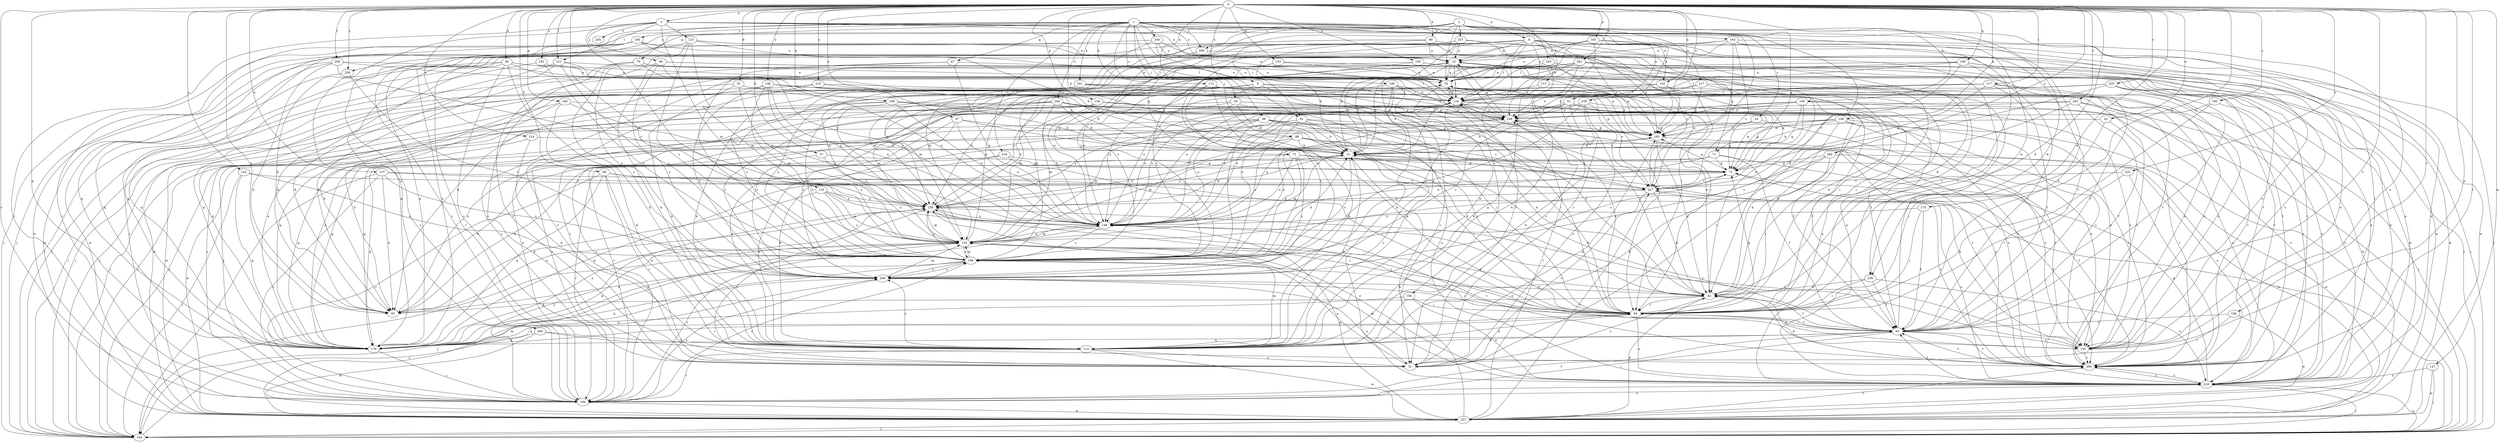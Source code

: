 strict digraph  {
0;
1;
2;
3;
8;
9;
10;
21;
24;
29;
31;
33;
37;
39;
42;
43;
47;
51;
52;
58;
63;
67;
70;
71;
72;
73;
80;
83;
91;
94;
96;
98;
99;
104;
108;
109;
112;
113;
114;
116;
117;
121;
123;
124;
127;
133;
134;
137;
142;
144;
145;
146;
148;
150;
155;
158;
160;
163;
164;
165;
166;
168;
175;
176;
184;
186;
190;
192;
193;
194;
195;
196;
204;
206;
210;
214;
216;
217;
218;
220;
225;
227;
236;
237;
239;
240;
241;
244;
245;
248;
256;
257;
258;
260;
261;
263;
266;
268;
269;
0 -> 3  [label=a];
0 -> 8  [label=a];
0 -> 9  [label=a];
0 -> 21  [label=b];
0 -> 33  [label=d];
0 -> 37  [label=d];
0 -> 39  [label=d];
0 -> 42  [label=d];
0 -> 43  [label=e];
0 -> 47  [label=e];
0 -> 58  [label=f];
0 -> 63  [label=f];
0 -> 80  [label=h];
0 -> 83  [label=h];
0 -> 108  [label=k];
0 -> 109  [label=k];
0 -> 116  [label=l];
0 -> 117  [label=l];
0 -> 121  [label=l];
0 -> 127  [label=m];
0 -> 133  [label=m];
0 -> 134  [label=m];
0 -> 137  [label=n];
0 -> 142  [label=n];
0 -> 145  [label=o];
0 -> 146  [label=o];
0 -> 148  [label=o];
0 -> 150  [label=o];
0 -> 155  [label=o];
0 -> 158  [label=p];
0 -> 160  [label=p];
0 -> 163  [label=p];
0 -> 166  [label=q];
0 -> 168  [label=q];
0 -> 175  [label=q];
0 -> 176  [label=q];
0 -> 184  [label=r];
0 -> 186  [label=r];
0 -> 190  [label=s];
0 -> 192  [label=s];
0 -> 193  [label=s];
0 -> 204  [label=t];
0 -> 206  [label=t];
0 -> 210  [label=u];
0 -> 214  [label=u];
0 -> 220  [label=v];
0 -> 225  [label=v];
0 -> 236  [label=w];
0 -> 239  [label=x];
0 -> 256  [label=y];
0 -> 260  [label=z];
0 -> 261  [label=z];
0 -> 263  [label=z];
1 -> 10  [label=a];
1 -> 24  [label=c];
1 -> 29  [label=c];
1 -> 42  [label=d];
1 -> 51  [label=e];
1 -> 67  [label=g];
1 -> 70  [label=g];
1 -> 91  [label=i];
1 -> 96  [label=j];
1 -> 98  [label=j];
1 -> 112  [label=k];
1 -> 142  [label=n];
1 -> 155  [label=o];
1 -> 164  [label=p];
1 -> 186  [label=r];
1 -> 194  [label=s];
1 -> 195  [label=s];
1 -> 216  [label=u];
1 -> 227  [label=v];
1 -> 240  [label=x];
1 -> 241  [label=x];
1 -> 244  [label=x];
1 -> 266  [label=z];
1 -> 268  [label=z];
2 -> 51  [label=e];
2 -> 52  [label=e];
2 -> 71  [label=g];
2 -> 91  [label=i];
2 -> 113  [label=k];
2 -> 186  [label=r];
2 -> 196  [label=s];
2 -> 217  [label=u];
2 -> 236  [label=w];
2 -> 256  [label=y];
2 -> 257  [label=y];
2 -> 268  [label=z];
3 -> 10  [label=a];
3 -> 63  [label=f];
3 -> 83  [label=h];
3 -> 99  [label=j];
3 -> 121  [label=l];
3 -> 123  [label=l];
3 -> 134  [label=m];
3 -> 186  [label=r];
3 -> 206  [label=t];
3 -> 236  [label=w];
3 -> 245  [label=x];
8 -> 10  [label=a];
8 -> 31  [label=c];
8 -> 42  [label=d];
8 -> 71  [label=g];
8 -> 72  [label=g];
8 -> 114  [label=k];
8 -> 124  [label=l];
8 -> 134  [label=m];
8 -> 155  [label=o];
8 -> 165  [label=p];
8 -> 176  [label=q];
8 -> 196  [label=s];
8 -> 218  [label=u];
8 -> 237  [label=w];
8 -> 269  [label=z];
9 -> 94  [label=i];
9 -> 104  [label=j];
9 -> 124  [label=l];
9 -> 134  [label=m];
9 -> 165  [label=p];
9 -> 196  [label=s];
9 -> 248  [label=x];
9 -> 258  [label=y];
10 -> 52  [label=e];
10 -> 94  [label=i];
10 -> 104  [label=j];
10 -> 114  [label=k];
10 -> 124  [label=l];
10 -> 134  [label=m];
10 -> 196  [label=s];
10 -> 248  [label=x];
21 -> 73  [label=g];
21 -> 94  [label=i];
21 -> 124  [label=l];
21 -> 134  [label=m];
21 -> 196  [label=s];
21 -> 258  [label=y];
24 -> 73  [label=g];
24 -> 165  [label=p];
24 -> 176  [label=q];
24 -> 206  [label=t];
29 -> 21  [label=b];
29 -> 94  [label=i];
29 -> 144  [label=n];
29 -> 176  [label=q];
29 -> 206  [label=t];
29 -> 248  [label=x];
29 -> 269  [label=z];
31 -> 165  [label=p];
31 -> 196  [label=s];
31 -> 258  [label=y];
33 -> 63  [label=f];
33 -> 104  [label=j];
33 -> 114  [label=k];
33 -> 124  [label=l];
33 -> 258  [label=y];
37 -> 73  [label=g];
37 -> 176  [label=q];
37 -> 258  [label=y];
39 -> 31  [label=c];
39 -> 52  [label=e];
39 -> 83  [label=h];
39 -> 104  [label=j];
39 -> 124  [label=l];
39 -> 165  [label=p];
39 -> 176  [label=q];
39 -> 269  [label=z];
42 -> 31  [label=c];
42 -> 52  [label=e];
42 -> 63  [label=f];
42 -> 83  [label=h];
42 -> 94  [label=i];
42 -> 124  [label=l];
43 -> 94  [label=i];
43 -> 165  [label=p];
43 -> 206  [label=t];
47 -> 94  [label=i];
47 -> 114  [label=k];
47 -> 144  [label=n];
47 -> 165  [label=p];
47 -> 196  [label=s];
51 -> 42  [label=d];
51 -> 73  [label=g];
51 -> 114  [label=k];
51 -> 196  [label=s];
51 -> 248  [label=x];
51 -> 269  [label=z];
52 -> 124  [label=l];
52 -> 155  [label=o];
52 -> 269  [label=z];
58 -> 31  [label=c];
58 -> 114  [label=k];
58 -> 144  [label=n];
58 -> 176  [label=q];
58 -> 186  [label=r];
58 -> 227  [label=v];
58 -> 258  [label=y];
63 -> 10  [label=a];
63 -> 21  [label=b];
63 -> 94  [label=i];
63 -> 114  [label=k];
63 -> 155  [label=o];
63 -> 176  [label=q];
63 -> 186  [label=r];
63 -> 206  [label=t];
63 -> 258  [label=y];
67 -> 52  [label=e];
67 -> 104  [label=j];
67 -> 144  [label=n];
67 -> 196  [label=s];
70 -> 31  [label=c];
70 -> 52  [label=e];
70 -> 83  [label=h];
70 -> 114  [label=k];
70 -> 144  [label=n];
70 -> 218  [label=u];
71 -> 63  [label=f];
71 -> 73  [label=g];
71 -> 83  [label=h];
71 -> 144  [label=n];
71 -> 186  [label=r];
71 -> 206  [label=t];
72 -> 73  [label=g];
72 -> 144  [label=n];
72 -> 196  [label=s];
72 -> 237  [label=w];
72 -> 258  [label=y];
72 -> 269  [label=z];
73 -> 165  [label=p];
73 -> 176  [label=q];
73 -> 206  [label=t];
73 -> 227  [label=v];
80 -> 10  [label=a];
80 -> 21  [label=b];
80 -> 94  [label=i];
80 -> 165  [label=p];
80 -> 176  [label=q];
80 -> 258  [label=y];
83 -> 248  [label=x];
83 -> 258  [label=y];
91 -> 21  [label=b];
91 -> 31  [label=c];
91 -> 42  [label=d];
91 -> 144  [label=n];
91 -> 165  [label=p];
91 -> 196  [label=s];
91 -> 258  [label=y];
94 -> 63  [label=f];
94 -> 73  [label=g];
94 -> 114  [label=k];
94 -> 176  [label=q];
94 -> 218  [label=u];
94 -> 248  [label=x];
94 -> 269  [label=z];
96 -> 94  [label=i];
96 -> 134  [label=m];
96 -> 144  [label=n];
96 -> 165  [label=p];
96 -> 176  [label=q];
96 -> 186  [label=r];
96 -> 206  [label=t];
96 -> 227  [label=v];
98 -> 21  [label=b];
98 -> 42  [label=d];
98 -> 114  [label=k];
98 -> 134  [label=m];
98 -> 155  [label=o];
98 -> 227  [label=v];
98 -> 237  [label=w];
99 -> 31  [label=c];
99 -> 52  [label=e];
99 -> 114  [label=k];
99 -> 144  [label=n];
99 -> 206  [label=t];
99 -> 269  [label=z];
104 -> 218  [label=u];
104 -> 227  [label=v];
104 -> 269  [label=z];
108 -> 21  [label=b];
108 -> 42  [label=d];
108 -> 104  [label=j];
108 -> 144  [label=n];
108 -> 155  [label=o];
108 -> 165  [label=p];
108 -> 186  [label=r];
108 -> 206  [label=t];
109 -> 73  [label=g];
109 -> 144  [label=n];
109 -> 155  [label=o];
109 -> 186  [label=r];
109 -> 218  [label=u];
109 -> 227  [label=v];
109 -> 248  [label=x];
112 -> 114  [label=k];
112 -> 124  [label=l];
112 -> 144  [label=n];
112 -> 206  [label=t];
112 -> 269  [label=z];
113 -> 114  [label=k];
113 -> 124  [label=l];
113 -> 206  [label=t];
114 -> 21  [label=b];
114 -> 31  [label=c];
114 -> 134  [label=m];
114 -> 186  [label=r];
114 -> 237  [label=w];
114 -> 269  [label=z];
116 -> 83  [label=h];
116 -> 134  [label=m];
116 -> 144  [label=n];
116 -> 196  [label=s];
116 -> 258  [label=y];
117 -> 63  [label=f];
117 -> 73  [label=g];
117 -> 124  [label=l];
117 -> 144  [label=n];
117 -> 155  [label=o];
117 -> 218  [label=u];
117 -> 248  [label=x];
121 -> 21  [label=b];
121 -> 52  [label=e];
121 -> 83  [label=h];
121 -> 176  [label=q];
121 -> 196  [label=s];
123 -> 10  [label=a];
123 -> 124  [label=l];
123 -> 134  [label=m];
123 -> 176  [label=q];
123 -> 196  [label=s];
123 -> 206  [label=t];
123 -> 269  [label=z];
124 -> 52  [label=e];
124 -> 63  [label=f];
124 -> 73  [label=g];
124 -> 104  [label=j];
124 -> 144  [label=n];
124 -> 186  [label=r];
124 -> 248  [label=x];
127 -> 104  [label=j];
127 -> 218  [label=u];
127 -> 237  [label=w];
133 -> 52  [label=e];
133 -> 83  [label=h];
133 -> 94  [label=i];
133 -> 186  [label=r];
133 -> 218  [label=u];
134 -> 10  [label=a];
134 -> 42  [label=d];
134 -> 73  [label=g];
134 -> 104  [label=j];
134 -> 144  [label=n];
134 -> 155  [label=o];
134 -> 176  [label=q];
134 -> 186  [label=r];
134 -> 196  [label=s];
137 -> 83  [label=h];
137 -> 104  [label=j];
137 -> 186  [label=r];
137 -> 196  [label=s];
137 -> 206  [label=t];
137 -> 227  [label=v];
142 -> 73  [label=g];
142 -> 124  [label=l];
142 -> 134  [label=m];
142 -> 165  [label=p];
144 -> 134  [label=m];
144 -> 176  [label=q];
144 -> 196  [label=s];
144 -> 206  [label=t];
144 -> 237  [label=w];
145 -> 104  [label=j];
145 -> 176  [label=q];
145 -> 196  [label=s];
145 -> 227  [label=v];
146 -> 21  [label=b];
146 -> 31  [label=c];
146 -> 114  [label=k];
146 -> 124  [label=l];
146 -> 144  [label=n];
146 -> 218  [label=u];
148 -> 124  [label=l];
148 -> 134  [label=m];
148 -> 144  [label=n];
148 -> 165  [label=p];
148 -> 176  [label=q];
148 -> 206  [label=t];
148 -> 258  [label=y];
148 -> 269  [label=z];
150 -> 52  [label=e];
150 -> 144  [label=n];
150 -> 196  [label=s];
150 -> 206  [label=t];
150 -> 237  [label=w];
155 -> 21  [label=b];
155 -> 42  [label=d];
155 -> 144  [label=n];
155 -> 206  [label=t];
155 -> 258  [label=y];
158 -> 42  [label=d];
158 -> 94  [label=i];
158 -> 104  [label=j];
158 -> 134  [label=m];
158 -> 155  [label=o];
158 -> 248  [label=x];
158 -> 258  [label=y];
158 -> 269  [label=z];
160 -> 83  [label=h];
160 -> 114  [label=k];
160 -> 144  [label=n];
160 -> 237  [label=w];
160 -> 248  [label=x];
163 -> 10  [label=a];
163 -> 31  [label=c];
163 -> 52  [label=e];
163 -> 94  [label=i];
163 -> 124  [label=l];
163 -> 237  [label=w];
164 -> 10  [label=a];
164 -> 52  [label=e];
164 -> 63  [label=f];
164 -> 94  [label=i];
164 -> 165  [label=p];
164 -> 186  [label=r];
164 -> 218  [label=u];
164 -> 227  [label=v];
165 -> 21  [label=b];
165 -> 42  [label=d];
165 -> 52  [label=e];
165 -> 218  [label=u];
166 -> 21  [label=b];
166 -> 52  [label=e];
166 -> 63  [label=f];
166 -> 124  [label=l];
166 -> 155  [label=o];
166 -> 227  [label=v];
166 -> 237  [label=w];
168 -> 21  [label=b];
168 -> 104  [label=j];
168 -> 144  [label=n];
168 -> 155  [label=o];
168 -> 186  [label=r];
168 -> 196  [label=s];
168 -> 248  [label=x];
175 -> 63  [label=f];
175 -> 94  [label=i];
175 -> 144  [label=n];
176 -> 52  [label=e];
176 -> 94  [label=i];
176 -> 186  [label=r];
176 -> 258  [label=y];
184 -> 31  [label=c];
184 -> 63  [label=f];
184 -> 237  [label=w];
186 -> 52  [label=e];
186 -> 63  [label=f];
186 -> 196  [label=s];
186 -> 218  [label=u];
186 -> 237  [label=w];
186 -> 258  [label=y];
186 -> 269  [label=z];
190 -> 94  [label=i];
190 -> 218  [label=u];
190 -> 248  [label=x];
192 -> 52  [label=e];
192 -> 186  [label=r];
192 -> 196  [label=s];
193 -> 21  [label=b];
193 -> 31  [label=c];
193 -> 52  [label=e];
193 -> 165  [label=p];
193 -> 218  [label=u];
194 -> 94  [label=i];
194 -> 114  [label=k];
194 -> 176  [label=q];
194 -> 218  [label=u];
195 -> 10  [label=a];
195 -> 21  [label=b];
195 -> 94  [label=i];
195 -> 104  [label=j];
195 -> 176  [label=q];
195 -> 186  [label=r];
195 -> 237  [label=w];
196 -> 21  [label=b];
196 -> 83  [label=h];
196 -> 94  [label=i];
196 -> 104  [label=j];
196 -> 134  [label=m];
196 -> 165  [label=p];
196 -> 248  [label=x];
196 -> 258  [label=y];
196 -> 269  [label=z];
204 -> 52  [label=e];
204 -> 83  [label=h];
204 -> 176  [label=q];
204 -> 237  [label=w];
204 -> 248  [label=x];
204 -> 258  [label=y];
206 -> 42  [label=d];
206 -> 63  [label=f];
206 -> 218  [label=u];
206 -> 248  [label=x];
210 -> 21  [label=b];
210 -> 31  [label=c];
210 -> 104  [label=j];
210 -> 124  [label=l];
214 -> 21  [label=b];
214 -> 114  [label=k];
214 -> 176  [label=q];
216 -> 73  [label=g];
216 -> 83  [label=h];
216 -> 94  [label=i];
216 -> 114  [label=k];
217 -> 42  [label=d];
217 -> 124  [label=l];
217 -> 155  [label=o];
217 -> 165  [label=p];
217 -> 248  [label=x];
218 -> 52  [label=e];
218 -> 63  [label=f];
218 -> 73  [label=g];
218 -> 104  [label=j];
218 -> 134  [label=m];
218 -> 186  [label=r];
218 -> 206  [label=t];
218 -> 248  [label=x];
218 -> 258  [label=y];
220 -> 31  [label=c];
220 -> 63  [label=f];
220 -> 124  [label=l];
220 -> 206  [label=t];
220 -> 237  [label=w];
220 -> 258  [label=y];
225 -> 94  [label=i];
225 -> 206  [label=t];
225 -> 227  [label=v];
227 -> 10  [label=a];
227 -> 31  [label=c];
227 -> 42  [label=d];
227 -> 218  [label=u];
227 -> 258  [label=y];
236 -> 42  [label=d];
236 -> 63  [label=f];
236 -> 94  [label=i];
236 -> 218  [label=u];
237 -> 21  [label=b];
237 -> 42  [label=d];
237 -> 104  [label=j];
237 -> 124  [label=l];
237 -> 134  [label=m];
237 -> 206  [label=t];
237 -> 227  [label=v];
239 -> 31  [label=c];
239 -> 104  [label=j];
239 -> 144  [label=n];
239 -> 165  [label=p];
239 -> 196  [label=s];
239 -> 227  [label=v];
239 -> 248  [label=x];
240 -> 10  [label=a];
240 -> 52  [label=e];
240 -> 104  [label=j];
240 -> 134  [label=m];
240 -> 227  [label=v];
241 -> 83  [label=h];
241 -> 94  [label=i];
241 -> 114  [label=k];
241 -> 124  [label=l];
241 -> 165  [label=p];
241 -> 196  [label=s];
241 -> 227  [label=v];
241 -> 237  [label=w];
244 -> 21  [label=b];
244 -> 31  [label=c];
244 -> 63  [label=f];
244 -> 144  [label=n];
244 -> 176  [label=q];
244 -> 218  [label=u];
244 -> 248  [label=x];
244 -> 269  [label=z];
248 -> 10  [label=a];
248 -> 21  [label=b];
248 -> 165  [label=p];
256 -> 237  [label=w];
256 -> 269  [label=z];
257 -> 10  [label=a];
257 -> 21  [label=b];
257 -> 104  [label=j];
257 -> 165  [label=p];
257 -> 176  [label=q];
258 -> 21  [label=b];
258 -> 94  [label=i];
258 -> 134  [label=m];
258 -> 144  [label=n];
260 -> 73  [label=g];
260 -> 94  [label=i];
260 -> 114  [label=k];
260 -> 196  [label=s];
260 -> 237  [label=w];
261 -> 21  [label=b];
261 -> 52  [label=e];
261 -> 63  [label=f];
261 -> 94  [label=i];
261 -> 104  [label=j];
261 -> 114  [label=k];
261 -> 144  [label=n];
261 -> 155  [label=o];
261 -> 248  [label=x];
261 -> 258  [label=y];
263 -> 63  [label=f];
263 -> 104  [label=j];
263 -> 144  [label=n];
263 -> 218  [label=u];
263 -> 248  [label=x];
263 -> 269  [label=z];
266 -> 114  [label=k];
266 -> 176  [label=q];
266 -> 206  [label=t];
266 -> 237  [label=w];
268 -> 42  [label=d];
268 -> 134  [label=m];
269 -> 42  [label=d];
269 -> 134  [label=m];
269 -> 176  [label=q];
269 -> 196  [label=s];
269 -> 218  [label=u];
}

